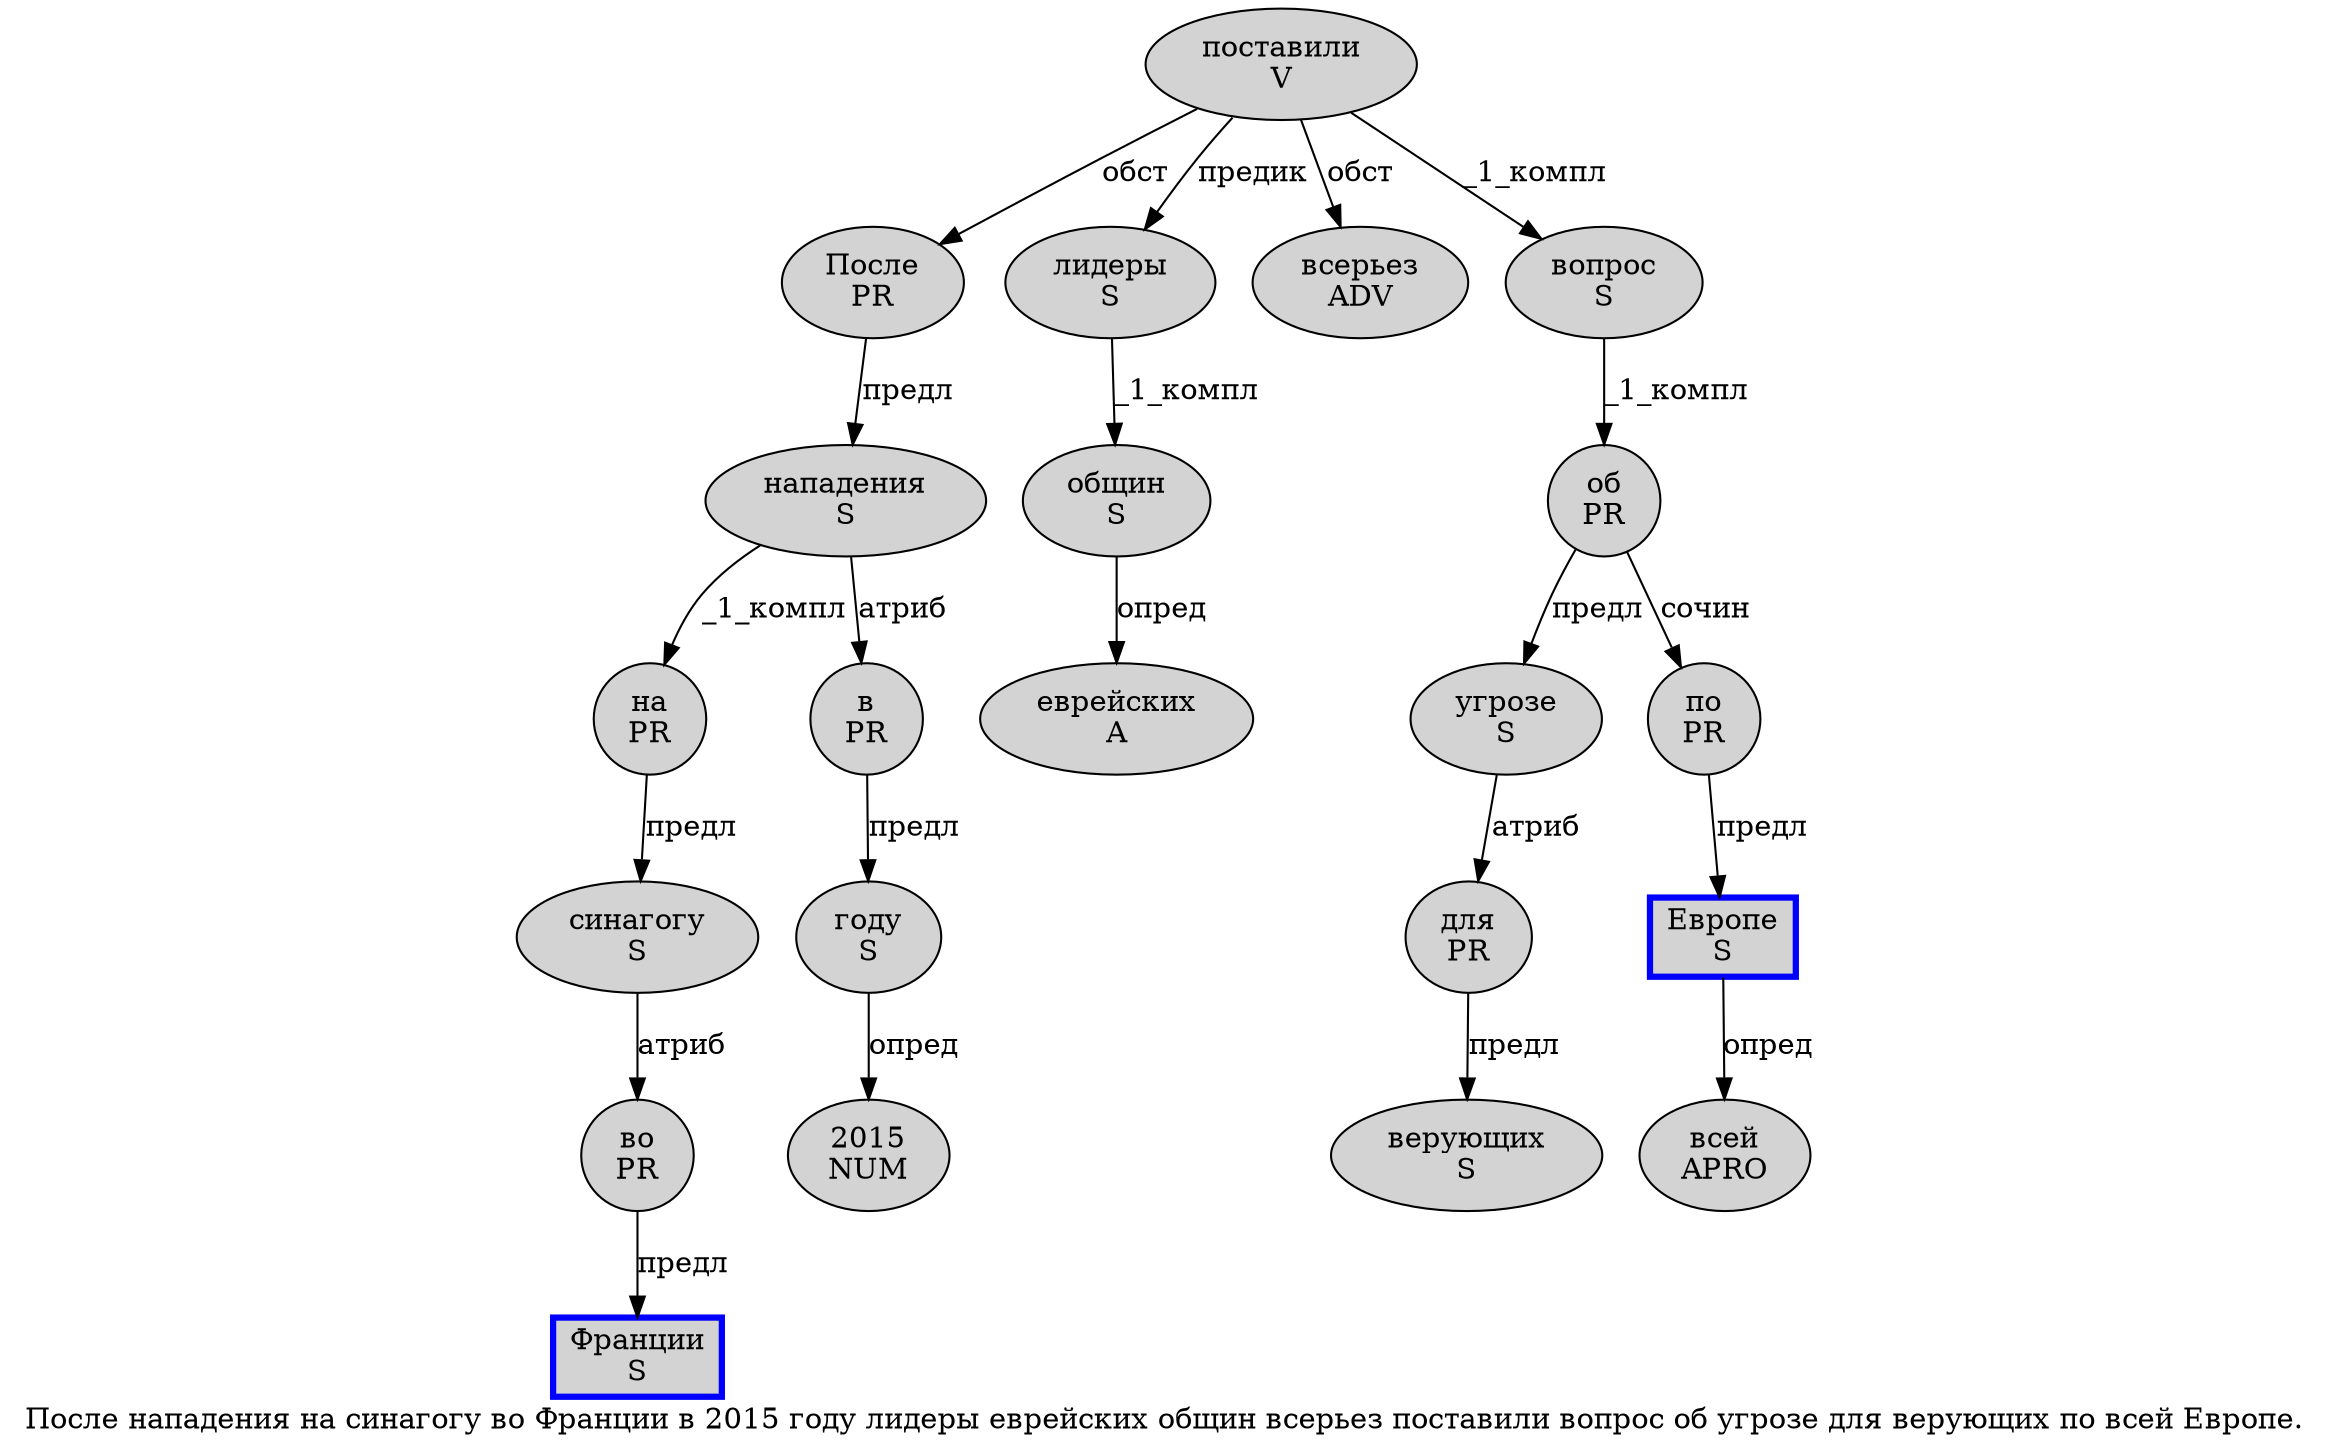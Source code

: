 digraph SENTENCE_1424 {
	graph [label="После нападения на синагогу во Франции в 2015 году лидеры еврейских общин всерьез поставили вопрос об угрозе для верующих по всей Европе."]
	node [style=filled]
		0 [label="После
PR" color="" fillcolor=lightgray penwidth=1 shape=ellipse]
		1 [label="нападения
S" color="" fillcolor=lightgray penwidth=1 shape=ellipse]
		2 [label="на
PR" color="" fillcolor=lightgray penwidth=1 shape=ellipse]
		3 [label="синагогу
S" color="" fillcolor=lightgray penwidth=1 shape=ellipse]
		4 [label="во
PR" color="" fillcolor=lightgray penwidth=1 shape=ellipse]
		5 [label="Франции
S" color=blue fillcolor=lightgray penwidth=3 shape=box]
		6 [label="в
PR" color="" fillcolor=lightgray penwidth=1 shape=ellipse]
		7 [label="2015
NUM" color="" fillcolor=lightgray penwidth=1 shape=ellipse]
		8 [label="году
S" color="" fillcolor=lightgray penwidth=1 shape=ellipse]
		9 [label="лидеры
S" color="" fillcolor=lightgray penwidth=1 shape=ellipse]
		10 [label="еврейских
A" color="" fillcolor=lightgray penwidth=1 shape=ellipse]
		11 [label="общин
S" color="" fillcolor=lightgray penwidth=1 shape=ellipse]
		12 [label="всерьез
ADV" color="" fillcolor=lightgray penwidth=1 shape=ellipse]
		13 [label="поставили
V" color="" fillcolor=lightgray penwidth=1 shape=ellipse]
		14 [label="вопрос
S" color="" fillcolor=lightgray penwidth=1 shape=ellipse]
		15 [label="об
PR" color="" fillcolor=lightgray penwidth=1 shape=ellipse]
		16 [label="угрозе
S" color="" fillcolor=lightgray penwidth=1 shape=ellipse]
		17 [label="для
PR" color="" fillcolor=lightgray penwidth=1 shape=ellipse]
		18 [label="верующих
S" color="" fillcolor=lightgray penwidth=1 shape=ellipse]
		19 [label="по
PR" color="" fillcolor=lightgray penwidth=1 shape=ellipse]
		20 [label="всей
APRO" color="" fillcolor=lightgray penwidth=1 shape=ellipse]
		21 [label="Европе
S" color=blue fillcolor=lightgray penwidth=3 shape=box]
			11 -> 10 [label="опред"]
			4 -> 5 [label="предл"]
			17 -> 18 [label="предл"]
			13 -> 0 [label="обст"]
			13 -> 9 [label="предик"]
			13 -> 12 [label="обст"]
			13 -> 14 [label="_1_компл"]
			21 -> 20 [label="опред"]
			8 -> 7 [label="опред"]
			14 -> 15 [label="_1_компл"]
			6 -> 8 [label="предл"]
			0 -> 1 [label="предл"]
			2 -> 3 [label="предл"]
			19 -> 21 [label="предл"]
			3 -> 4 [label="атриб"]
			1 -> 2 [label="_1_компл"]
			1 -> 6 [label="атриб"]
			9 -> 11 [label="_1_компл"]
			16 -> 17 [label="атриб"]
			15 -> 16 [label="предл"]
			15 -> 19 [label="сочин"]
}